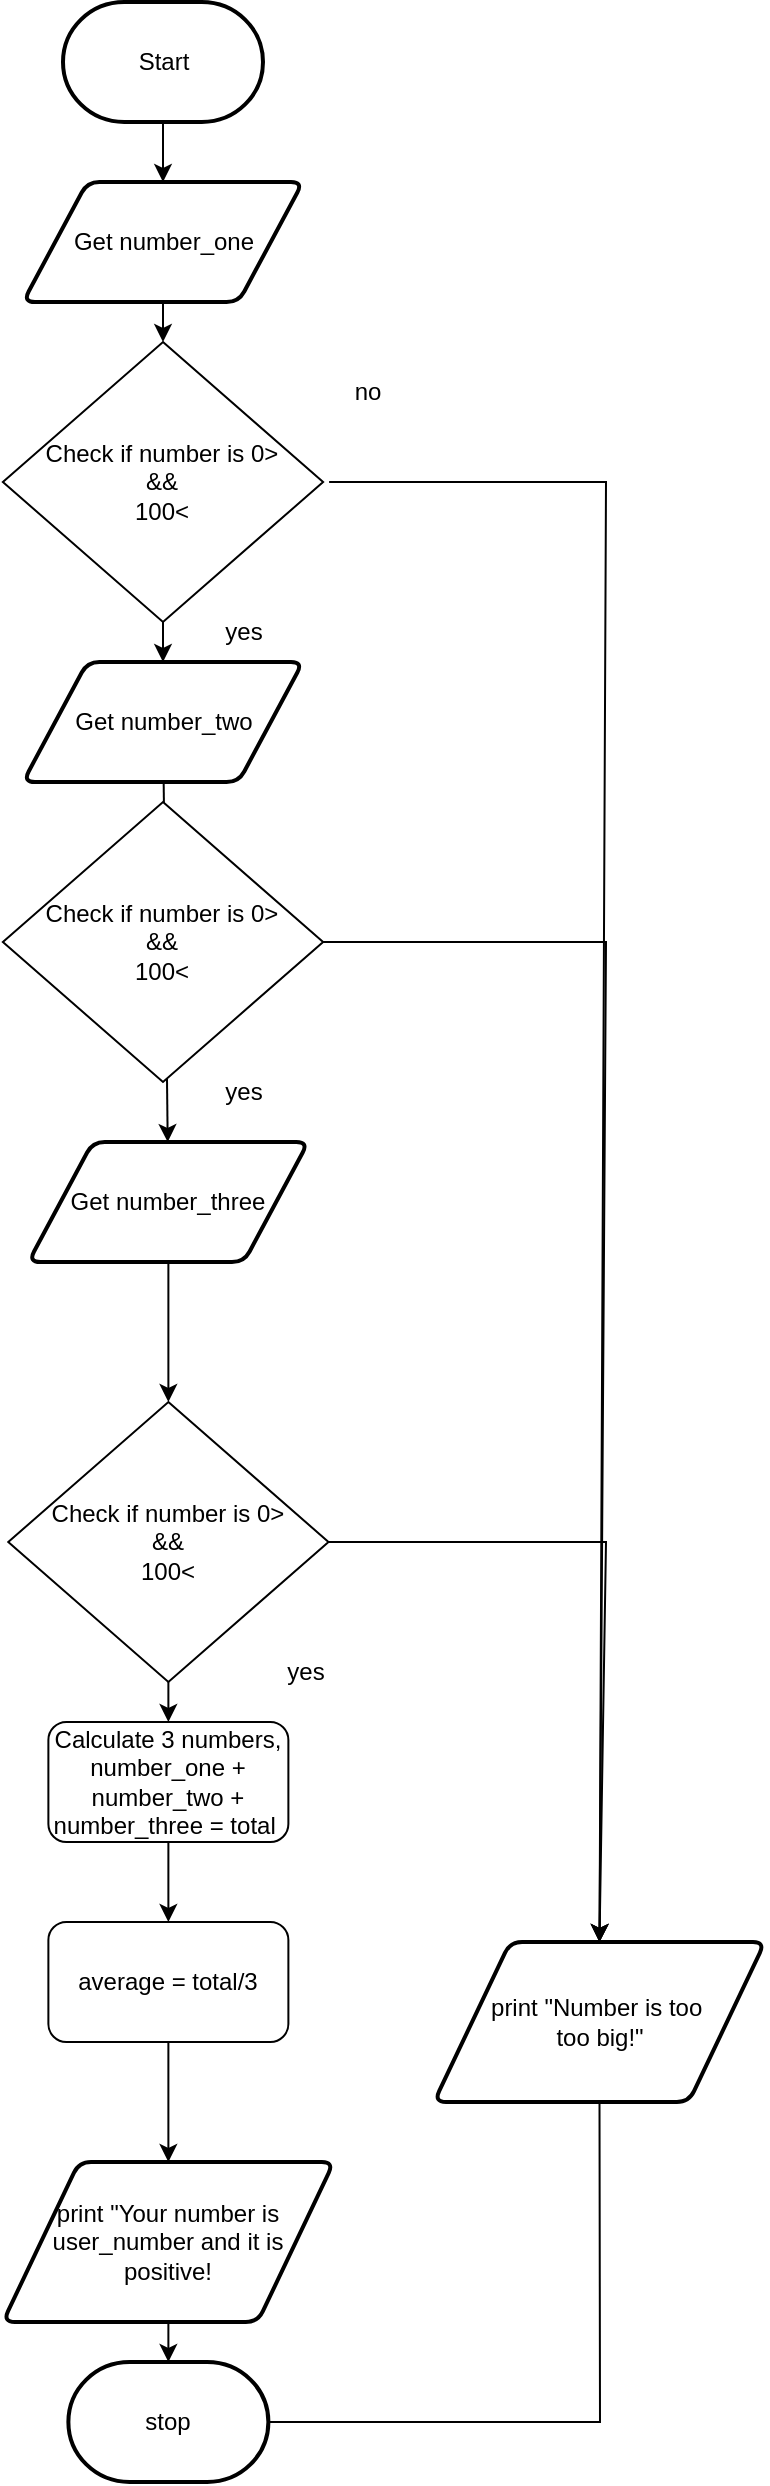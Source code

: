 <mxfile>
    <diagram id="SI7tuCP2dQLLvXjDpIHG" name="Page-1">
        <mxGraphModel dx="1074" dy="1918" grid="1" gridSize="10" guides="1" tooltips="1" connect="1" arrows="1" fold="1" page="1" pageScale="1" pageWidth="827" pageHeight="1169" math="0" shadow="0">
            <root>
                <mxCell id="0"/>
                <mxCell id="1" parent="0"/>
                <mxCell id="2" value="" style="edgeStyle=none;html=1;" parent="1" source="3" target="5" edge="1">
                    <mxGeometry relative="1" as="geometry"/>
                </mxCell>
                <mxCell id="3" value="Start" style="strokeWidth=2;html=1;shape=mxgraph.flowchart.terminator;whiteSpace=wrap;" parent="1" vertex="1">
                    <mxGeometry x="228.5" y="-220" width="100" height="60" as="geometry"/>
                </mxCell>
                <mxCell id="91" value="" style="edgeStyle=none;html=1;" parent="1" source="5" target="81" edge="1">
                    <mxGeometry relative="1" as="geometry"/>
                </mxCell>
                <mxCell id="5" value="Get number_one" style="shape=parallelogram;html=1;strokeWidth=2;perimeter=parallelogramPerimeter;whiteSpace=wrap;rounded=1;arcSize=12;size=0.23;" parent="1" vertex="1">
                    <mxGeometry x="208.5" y="-130" width="140" height="60" as="geometry"/>
                </mxCell>
                <mxCell id="46" style="edgeStyle=none;html=1;entryX=0.5;entryY=0;entryDx=0;entryDy=0;entryPerimeter=0;" parent="1" source="9" target="10" edge="1">
                    <mxGeometry relative="1" as="geometry"/>
                </mxCell>
                <mxCell id="9" value="print &quot;Your number is user_number and it is &lt;br&gt;positive!" style="shape=parallelogram;html=1;strokeWidth=2;perimeter=parallelogramPerimeter;whiteSpace=wrap;rounded=1;arcSize=12;size=0.23;" parent="1" vertex="1">
                    <mxGeometry x="198.44" y="860" width="165.5" height="80" as="geometry"/>
                </mxCell>
                <mxCell id="10" value="stop" style="strokeWidth=2;html=1;shape=mxgraph.flowchart.terminator;whiteSpace=wrap;rounded=1;" parent="1" vertex="1">
                    <mxGeometry x="231.19" y="960" width="100" height="60" as="geometry"/>
                </mxCell>
                <mxCell id="89" value="" style="edgeStyle=none;html=1;startArrow=none;" parent="1" source="94" target="76" edge="1">
                    <mxGeometry relative="1" as="geometry"/>
                </mxCell>
                <mxCell id="96" value="" style="edgeStyle=none;html=1;" parent="1" source="72" target="94" edge="1">
                    <mxGeometry relative="1" as="geometry"/>
                </mxCell>
                <mxCell id="72" value="Get number_three" style="shape=parallelogram;html=1;strokeWidth=2;perimeter=parallelogramPerimeter;whiteSpace=wrap;rounded=1;arcSize=12;size=0.23;" parent="1" vertex="1">
                    <mxGeometry x="211.19" y="350" width="140" height="60" as="geometry"/>
                </mxCell>
                <mxCell id="86" value="" style="edgeStyle=none;html=1;" parent="1" source="71" target="72" edge="1">
                    <mxGeometry relative="1" as="geometry"/>
                </mxCell>
                <mxCell id="71" value="Get number_two" style="shape=parallelogram;html=1;strokeWidth=2;perimeter=parallelogramPerimeter;whiteSpace=wrap;rounded=1;arcSize=12;size=0.23;" parent="1" vertex="1">
                    <mxGeometry x="208.5" y="110" width="140" height="60" as="geometry"/>
                </mxCell>
                <mxCell id="122" value="" style="edgeStyle=none;html=1;" edge="1" parent="1" source="76" target="78">
                    <mxGeometry relative="1" as="geometry"/>
                </mxCell>
                <mxCell id="76" value="Calculate 3 numbers, number_one + number_two + number_three = total&amp;nbsp;" style="rounded=1;whiteSpace=wrap;html=1;" parent="1" vertex="1">
                    <mxGeometry x="221.19" y="640" width="120" height="60" as="geometry"/>
                </mxCell>
                <mxCell id="80" style="edgeStyle=none;html=1;entryX=0.5;entryY=0;entryDx=0;entryDy=0;" parent="1" source="78" target="9" edge="1">
                    <mxGeometry relative="1" as="geometry"/>
                </mxCell>
                <mxCell id="78" value="average = total/3" style="rounded=1;whiteSpace=wrap;html=1;" parent="1" vertex="1">
                    <mxGeometry x="221.19" y="740" width="120" height="60" as="geometry"/>
                </mxCell>
                <mxCell id="84" value="" style="edgeStyle=none;html=1;" parent="1" source="81" target="71" edge="1">
                    <mxGeometry relative="1" as="geometry"/>
                </mxCell>
                <mxCell id="120" style="edgeStyle=none;rounded=0;html=1;entryX=0.5;entryY=0;entryDx=0;entryDy=0;endArrow=classic;endFill=1;exitX=1;exitY=0.5;exitDx=0;exitDy=0;" parent="1" target="103" edge="1">
                    <mxGeometry relative="1" as="geometry">
                        <mxPoint x="361.56" y="20.0" as="sourcePoint"/>
                        <mxPoint x="499.75" y="950" as="targetPoint"/>
                        <Array as="points">
                            <mxPoint x="500" y="20"/>
                        </Array>
                    </mxGeometry>
                </mxCell>
                <mxCell id="81" value="Check if number is 0&amp;gt;&lt;br&gt;&amp;amp;&amp;amp;&lt;br&gt;100&amp;lt;" style="rhombus;whiteSpace=wrap;html=1;" parent="1" vertex="1">
                    <mxGeometry x="198.44" y="-50" width="160.12" height="140" as="geometry"/>
                </mxCell>
                <mxCell id="90" value="yes" style="text;html=1;strokeColor=none;fillColor=none;align=center;verticalAlign=middle;whiteSpace=wrap;rounded=0;" parent="1" vertex="1">
                    <mxGeometry x="288.5" y="80" width="60" height="30" as="geometry"/>
                </mxCell>
                <mxCell id="115" style="edgeStyle=none;rounded=0;html=1;entryX=0.5;entryY=0;entryDx=0;entryDy=0;endArrow=classic;endFill=1;exitX=1;exitY=0.5;exitDx=0;exitDy=0;" parent="1" source="92" target="103" edge="1">
                    <mxGeometry relative="1" as="geometry">
                        <Array as="points">
                            <mxPoint x="500" y="250"/>
                        </Array>
                    </mxGeometry>
                </mxCell>
                <mxCell id="92" value="Check if number is 0&amp;gt;&lt;br&gt;&amp;amp;&amp;amp;&lt;br&gt;100&amp;lt;" style="rhombus;whiteSpace=wrap;html=1;" parent="1" vertex="1">
                    <mxGeometry x="198.44" y="180" width="160.12" height="140" as="geometry"/>
                </mxCell>
                <mxCell id="116" style="edgeStyle=none;rounded=0;html=1;entryX=0.5;entryY=0;entryDx=0;entryDy=0;endArrow=classic;endFill=1;exitX=1;exitY=0.5;exitDx=0;exitDy=0;" parent="1" source="94" target="103" edge="1">
                    <mxGeometry relative="1" as="geometry">
                        <Array as="points">
                            <mxPoint x="500" y="550"/>
                        </Array>
                    </mxGeometry>
                </mxCell>
                <mxCell id="94" value="Check if number is 0&amp;gt;&lt;br&gt;&amp;amp;&amp;amp;&lt;br&gt;100&amp;lt;" style="rhombus;whiteSpace=wrap;html=1;" parent="1" vertex="1">
                    <mxGeometry x="201.13" y="480" width="160.12" height="140" as="geometry"/>
                </mxCell>
                <mxCell id="95" value="" style="edgeStyle=none;html=1;endArrow=none;" parent="1" target="94" edge="1">
                    <mxGeometry relative="1" as="geometry">
                        <mxPoint x="281.19" y="480" as="sourcePoint"/>
                        <mxPoint x="281.19" y="640" as="targetPoint"/>
                    </mxGeometry>
                </mxCell>
                <mxCell id="99" value="yes" style="text;html=1;strokeColor=none;fillColor=none;align=center;verticalAlign=middle;whiteSpace=wrap;rounded=0;" parent="1" vertex="1">
                    <mxGeometry x="288.5" y="310" width="60" height="30" as="geometry"/>
                </mxCell>
                <mxCell id="100" value="yes" style="text;html=1;strokeColor=none;fillColor=none;align=center;verticalAlign=middle;whiteSpace=wrap;rounded=0;" parent="1" vertex="1">
                    <mxGeometry x="320" y="600" width="60" height="30" as="geometry"/>
                </mxCell>
                <mxCell id="102" value="no" style="text;html=1;strokeColor=none;fillColor=none;align=center;verticalAlign=middle;whiteSpace=wrap;rounded=0;" parent="1" vertex="1">
                    <mxGeometry x="351.19" y="-40" width="60" height="30" as="geometry"/>
                </mxCell>
                <mxCell id="114" style="edgeStyle=none;rounded=0;html=1;entryX=1;entryY=0.5;entryDx=0;entryDy=0;entryPerimeter=0;endArrow=none;endFill=0;exitX=0.5;exitY=1;exitDx=0;exitDy=0;" parent="1" source="103" edge="1">
                    <mxGeometry relative="1" as="geometry">
                        <mxPoint x="499" y="820" as="sourcePoint"/>
                        <mxPoint x="331" y="990" as="targetPoint"/>
                        <Array as="points">
                            <mxPoint x="497" y="990"/>
                        </Array>
                    </mxGeometry>
                </mxCell>
                <mxCell id="103" value="print &quot;Number is too&amp;nbsp;&lt;br&gt;too big!&quot;" style="shape=parallelogram;html=1;strokeWidth=2;perimeter=parallelogramPerimeter;whiteSpace=wrap;rounded=1;arcSize=12;size=0.23;" parent="1" vertex="1">
                    <mxGeometry x="414" y="750" width="165.5" height="80" as="geometry"/>
                </mxCell>
            </root>
        </mxGraphModel>
    </diagram>
</mxfile>